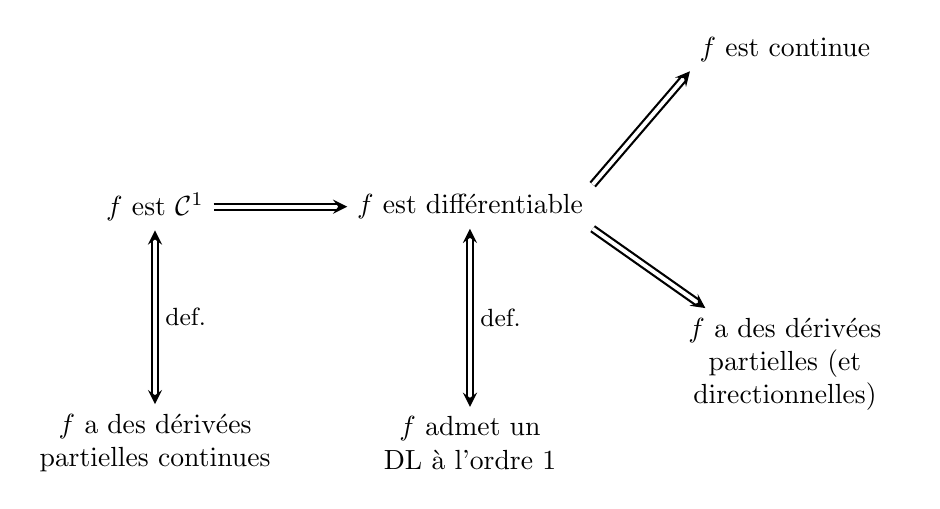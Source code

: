 \begin{tikzpicture}

  \node (A) at (0,0) {$f$ est $\mathcal{C}^1$};
  \node[text width=3cm,text centered] (B) at (0,-3) {$f$ a des d\'eriv\'ees partielles continues};
  \node (C) at (4,0) {$f$ est diff\'erentiable};
  \node[text width=3cm,text centered] (D) at (4,-3) {$f$ admet un DL \`a l'ordre $1$};
  \node (E) at (8,2) {$f$ est continue};
  \node[text width=3cm,text centered] (F) at (8,-2) {$f$ a des d\'eriv\'ees partielles (et directionnelles)};


 
  \draw[<->,>=stealth,double distance=1.4pt,thick] (A)--(B) node[midway,right]{\small def.};
  \draw[<->,>=stealth,double distance=1.4pt,thick] (C)--(D) node[midway,right]{\small def.};

  \draw[->,>=stealth,double distance=1.4pt,thick] (A)--(C);
  \draw[->,>=stealth,double distance=1.4pt,thick] (C.north east)--(E.south west);
  \draw[->,>=stealth,double distance=1.4pt,thick] (C.south east)--(F);
\end{tikzpicture}
